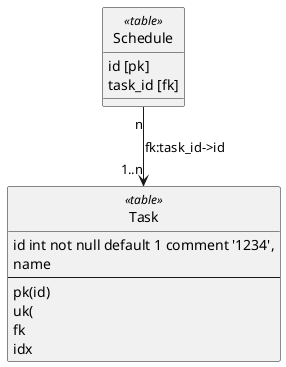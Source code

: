 @startuml

skinparam classAttributeIconSize 0

class Task <<table>>{
    id int not null default 1 comment '1234',
    name
    --
    pk(id)
    uk(
    fk
    idx
}

class Schedule <<table>>{
    id [pk]
    task_id [fk]
}

Schedule "n" --> "1..n" Task : fk:task_id->id

hide <<table>> circle
'show <<table>> members
'hide <<table>> methods

@enduml